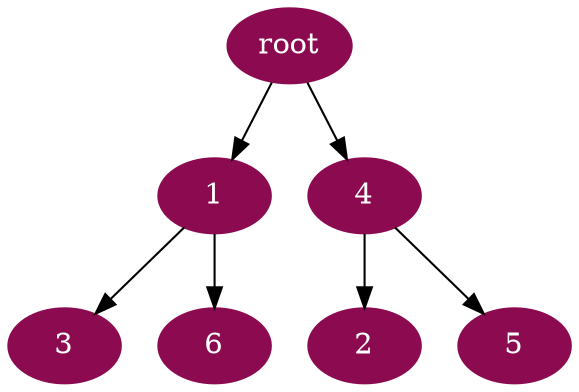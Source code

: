 digraph G {
node [color=deeppink4, style=filled, fontcolor=white];
"root" -> 1;
4 -> 2;
1 -> 3;
"root" -> 4;
4 -> 5;
1 -> 6;
}
